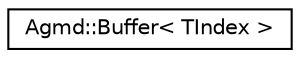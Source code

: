 digraph "Graphical Class Hierarchy"
{
  edge [fontname="Helvetica",fontsize="10",labelfontname="Helvetica",labelfontsize="10"];
  node [fontname="Helvetica",fontsize="10",shape=record];
  rankdir="LR";
  Node1 [label="Agmd::Buffer\< TIndex \>",height=0.2,width=0.4,color="black", fillcolor="white", style="filled",URL="$class_agmd_1_1_buffer.html"];
}
